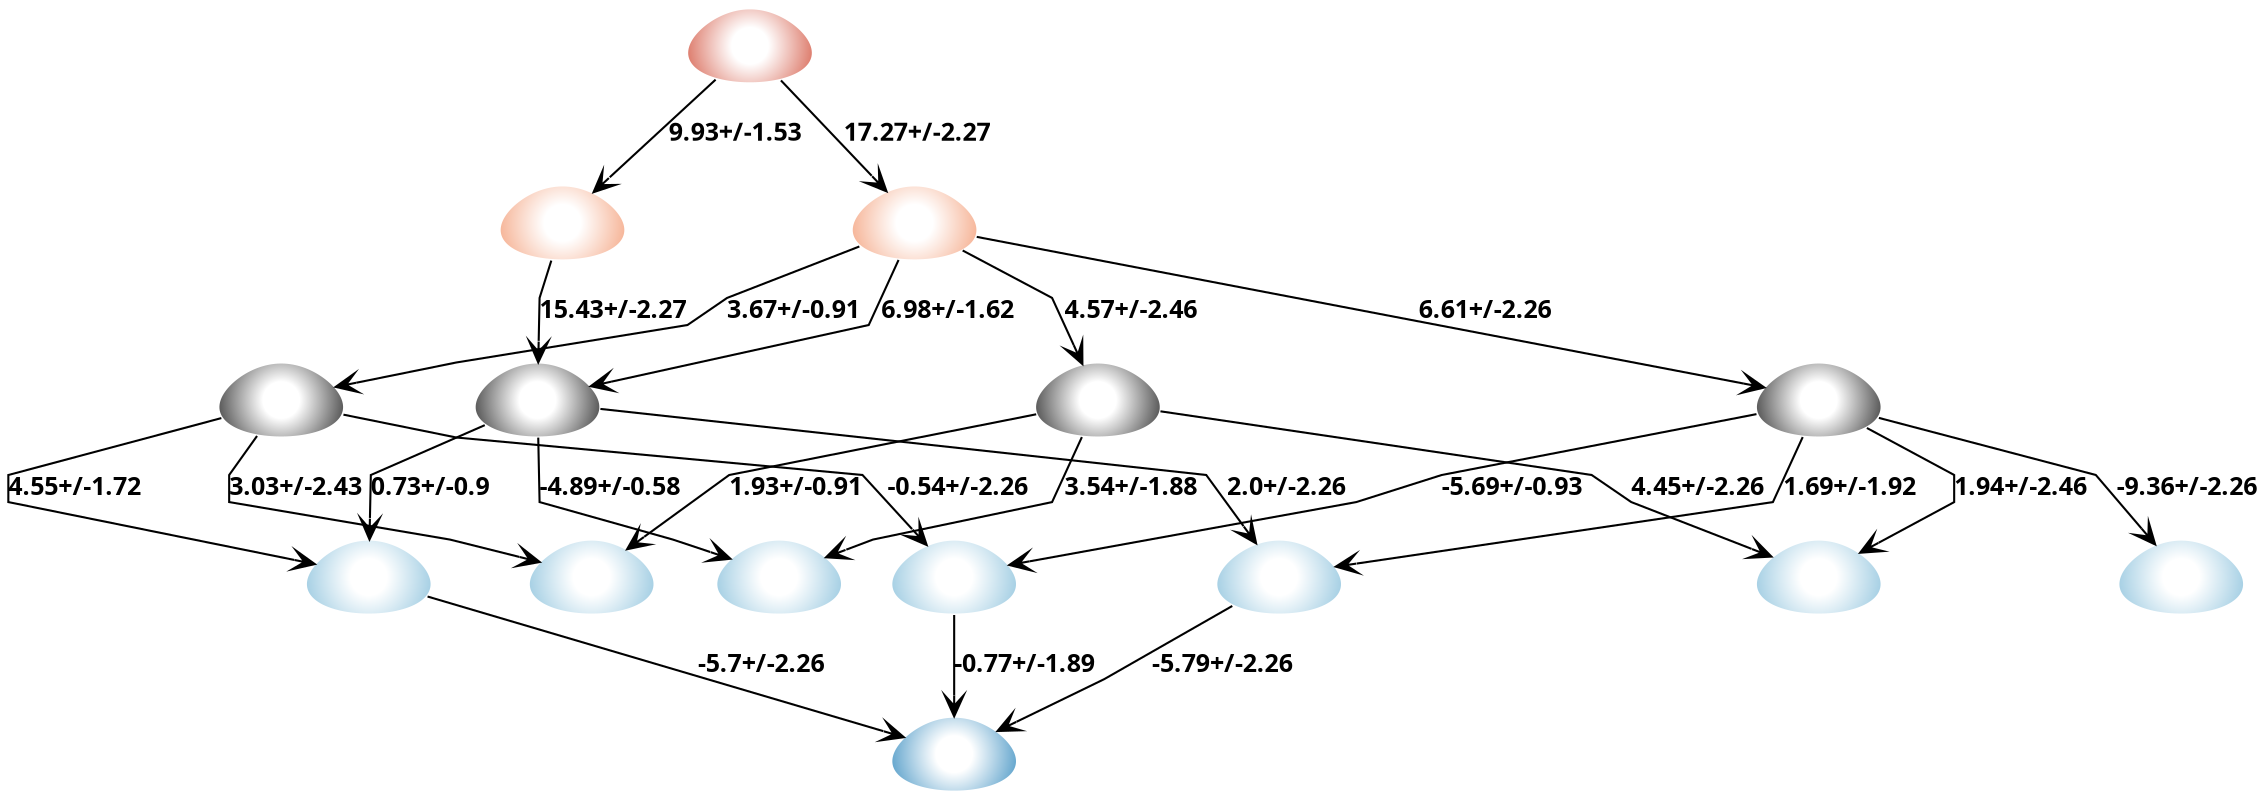 strict digraph G {
	graph [bb="0,0,1223,376",
		fontname="sans bold",
		splines=polyline
	];
	node [label="\N"];
	subgraph subgraph_0 {
		graph [label="Neutral charge",
			style=""
		];
		SM03_micro004		 [charge=0,
			color="#ffffff:#333333",
			fontcolor=black,
			fontname="sans bold",
			fontsize=12,
			height=0.5,
			image="Images\Microstates\SM03_micro004.svg",
			label="",
			labelloc=b,
			penwidth=1,
			pos="154,188",
			shape=egg,
			style=radial,
			width=0.79843];
		SM03_micro012		 [charge=0,
			color="#ffffff:#333333",
			fontcolor=black,
			fontname="sans bold",
			fontsize=12,
			height=0.5,
			image="Images\Microstates\SM03_micro012.svg",
			label="",
			labelloc=b,
			penwidth=1,
			pos="286,188",
			shape=egg,
			style=radial,
			width=0.79843];
		SM03_micro009		 [charge=0,
			color="#ffffff:#333333",
			fontcolor=black,
			fontname="sans bold",
			fontsize=12,
			height=0.5,
			image="Images\Microstates\SM03_micro009.svg",
			label="",
			labelloc=b,
			penwidth=1,
			pos="588,188",
			shape=egg,
			style=radial,
			width=0.79843];
		SM03_micro013		 [charge=0,
			color="#ffffff:#333333",
			fontcolor=black,
			fontname="sans bold",
			fontsize=12,
			height=0.5,
			image="Images\Microstates\SM03_micro013.svg",
			label="",
			labelloc=b,
			penwidth=1,
			pos="978,188",
			shape=egg,
			style=radial,
			width=0.79843];
	}
	subgraph "subgraph_-1" {
		graph [label="-1 charge",
			style=""
		];
		SM03_micro002		 [charge=-1,
			color="#ffffff:#f4a582",
			fontcolor=black,
			fontname="sans bold",
			fontsize=12,
			height=0.5,
			image="Images\Microstates\SM03_micro002.svg",
			label="",
			labelloc=b,
			penwidth=1,
			pos="489,273",
			shape=egg,
			style=radial,
			width=0.79843];
		SM03_micro010		 [charge=-1,
			color="#ffffff:#f4a582",
			fontcolor=black,
			fontname="sans bold",
			fontsize=12,
			height=0.5,
			image="Images\Microstates\SM03_micro010.svg",
			label="",
			labelloc=b,
			penwidth=1,
			pos="300,273",
			shape=egg,
			style=radial,
			width=0.79843];
	}
	subgraph subgraph_1 {
		graph [label="+1 charge",
			style=""
		];
		SM03_micro001		 [charge=1,
			color="#ffffff:#92c5de",
			fontcolor=black,
			fontname="sans bold",
			fontsize=12,
			height=0.5,
			image="Images\Microstates\SM03_micro001.svg",
			label="",
			labelloc=b,
			penwidth=1,
			pos="195,103",
			shape=egg,
			style=radial,
			width=0.79843];
		SM03_micro015		 [charge=1,
			color="#ffffff:#92c5de",
			fontcolor=black,
			fontname="sans bold",
			fontsize=12,
			height=0.5,
			image="Images\Microstates\SM03_micro015.svg",
			label="",
			labelloc=b,
			penwidth=1,
			pos="286,103",
			shape=egg,
			style=radial,
			width=0.79843];
		SM03_micro023		 [charge=1,
			color="#ffffff:#92c5de",
			fontcolor=black,
			fontname="sans bold",
			fontsize=12,
			height=0.5,
			image="Images\Microstates\SM03_micro023.svg",
			label="",
			labelloc=b,
			penwidth=1,
			pos="510,103",
			shape=egg,
			style=radial,
			width=0.79843];
		SM03_micro011		 [charge=1,
			color="#ffffff:#92c5de",
			fontcolor=black,
			fontname="sans bold",
			fontsize=12,
			height=0.5,
			image="Images\Microstates\SM03_micro011.svg",
			label="",
			labelloc=b,
			penwidth=1,
			pos="394,103",
			shape=egg,
			style=radial,
			width=0.79843];
		SM03_micro022		 [charge=1,
			color="#ffffff:#92c5de",
			fontcolor=black,
			fontname="sans bold",
			fontsize=12,
			height=0.5,
			image="Images\Microstates\SM03_micro022.svg",
			label="",
			labelloc=b,
			penwidth=1,
			pos="978,103",
			shape=egg,
			style=radial,
			width=0.79843];
		SM03_micro016		 [charge=1,
			color="#ffffff:#92c5de",
			fontcolor=black,
			fontname="sans bold",
			fontsize=12,
			height=0.5,
			image="Images\Microstates\SM03_micro016.svg",
			label="",
			labelloc=b,
			penwidth=1,
			pos="687,103",
			shape=egg,
			style=radial,
			width=0.79843];
		SM03_micro020		 [charge=1,
			color="#ffffff:#92c5de",
			fontcolor=black,
			fontname="sans bold",
			fontsize=12,
			height=0.5,
			image="Images\Microstates\SM03_micro020.svg",
			label="",
			labelloc=b,
			penwidth=1,
			pos="1174,103",
			shape=egg,
			style=radial,
			width=0.79843];
	}
	subgraph subgraph_2 {
		graph [label="+2 charge",
			style=""
		];
		SM03_micro024		 [charge=2,
			color="#ffffff:#4393c3",
			fontcolor=black,
			fontname="sans bold",
			fontsize=12,
			height=0.5,
			image="Images\Microstates\SM03_micro024.svg",
			label="",
			labelloc=b,
			penwidth=1,
			pos="510,18",
			shape=egg,
			style=radial,
			width=0.79843];
	}
	subgraph "subgraph_-2" {
		graph [label="-2 charge",
			style=""
		];
		SM03_micro014		 [charge=-2,
			color="#ffffff:#d6604d",
			fontcolor=black,
			fontname="sans bold",
			fontsize=12,
			height=0.5,
			image="Images\Microstates\SM03_micro014.svg",
			label="",
			labelloc=b,
			penwidth=1,
			pos="381,358",
			shape=egg,
			style=radial,
			width=0.79843];
	}
	SM03_micro004 -> SM03_micro001	 [SEM=1.72,
		arrowhead=vee,
		fontname="sans bold",
		fontsize=12,
		label="4.55+/-1.72",
		lp="37.5,145.5",
		pKa=4.55,
		pos="e,169.51,108.58 125.75,180.58 81.296,170.48 0,152 0,152 0,152 0,139 0,139 0,139 103.38,120.44 159.6,110.35",
		splines=polyline];
	SM03_micro004 -> SM03_micro015	 [SEM=2.43,
		arrowhead=vee,
		fontname="sans bold",
		fontsize=12,
		label="3.03+/-2.43",
		lp="154.5,145.5",
		pKa=3.03,
		pos="e,262.91,111.41 138.09,171.95 128.07,162.47 117,152 117,152 117,152 117,139 117,139 117,139 233,121 233,121 233,121 242.35,118 253.19,\
114.52",
		splines=polyline];
	SM03_micro004 -> SM03_micro023	 [SEM=2.26,
		arrowhead=vee,
		fontname="sans bold",
		fontsize=12,
		label="-0.54+/-2.26",
		lp="517,145.5",
		pKa=-0.54,
		pos="e,496.45,118.14 182.71,181.81 210.36,176.81 248,170 248,170 248,170 464,152 464,152 464,152 477.19,138.23 489.45,125.45",
		splines=polyline];
	SM03_micro012 -> SM03_micro001	 [SEM=0.9,
		arrowhead=vee,
		fontname="sans bold",
		fontsize=12,
		label="0.73+/-0.9",
		lp="229.5,145.5",
		pKa=0.73,
		pos="e,195.36,121.06 260.45,177.06 233.84,166.72 196,152 196,152 196,152 195.79,142.15 195.57,131.38",
		splines=polyline];
	SM03_micro012 -> SM03_micro011	 [SEM=0.58,
		arrowhead=vee,
		fontname="sans bold",
		fontsize=12,
		label="-4.89+/-0.58",
		lp="326,145.5",
		pKa=-4.89,
		pos="e,371.1,111.42 286,169.94 286,156.15 286,139 286,139 286,139 329.47,124.91 361.26,114.61",
		splines=polyline];
	SM03_micro012 -> SM03_micro016	 [SEM=2.26,
		arrowhead=vee,
		fontname="sans bold",
		fontsize=12,
		label="2.0+/-2.26",
		lp="695.5,145.5",
		pKa=2.0,
		pos="e,676.12,118.92 315.03,184.22 401.59,175.95 652,152 652,152 652,152 661.14,139.47 670.08,127.21",
		splines=polyline];
	SM03_micro009 -> SM03_micro015	 [SEM=0.91,
		arrowhead=vee,
		fontname="sans bold",
		fontsize=12,
		label="1.93+/-0.91",
		lp="426.5,145.5",
		pKa=1.93,
		pos="e,307.02,113.2 559.06,181.91 503.87,172.2 389,152 389,152 389,152 366,139 366,139 366,139 338.99,127.18 316.36,117.28",
		splines=polyline];
	SM03_micro009 -> SM03_micro011	 [SEM=1.88,
		arrowhead=vee,
		fontname="sans bold",
		fontsize=12,
		label="3.54+/-1.88",
		lp="610.5,145.5",
		pKa=3.54,
		pos="e,418.68,109.38 580.66,170.21 574.6,156.37 567,139 567,139 567,139 472,121 472,121 472,121 449.5,116.1 428.67,111.56",
		splines=polyline];
	SM03_micro009 -> SM03_micro022	 [SEM=2.26,
		arrowhead=vee,
		fontname="sans bold",
		fontsize=12,
		label="4.45+/-2.26",
		lp="914.5,145.5",
		pKa=4.45,
		pos="e,955.58,111.77 616.89,183.25 686.55,174.23 858,152 858,152 858,152 877,139 877,139 877,139 916.41,125.34 946,115.09",
		splines=polyline];
	SM03_micro013 -> SM03_micro023	 [SEM=0.93,
		arrowhead=vee,
		fontname="sans bold",
		fontsize=12,
		label="-5.69+/-0.93",
		lp="814,145.5",
		pKa=-5.69,
		pos="e,536.02,108.08 949.2,182.06 892.97,172.41 774,152 774,152 774,152 733,139 733,139 733,139 609.03,119.54 545.95,109.64",
		splines=polyline];
	SM03_micro013 -> SM03_micro022	 [SEM=2.46,
		arrowhead=vee,
		fontname="sans bold",
		fontsize=12,
		label="1.94+/-2.46",
		lp="1091.5,145.5",
		pKa=1.94,
		pos="e,998.77,113.56 1002,175.93 1024.3,165.67 1054,152 1054,152 1054,152 1054,139 1054,139 1054,139 1029.2,127.56 1007.9,117.76",
		splines=polyline];
	SM03_micro013 -> SM03_micro016	 [SEM=1.92,
		arrowhead=vee,
		fontname="sans bold",
		fontsize=12,
		label="1.69+/-1.92",
		lp="998.5,145.5",
		pKa=1.69,
		pos="e,713.28,107.42 970.31,170.21 963.96,156.37 956,139 956,139 956,139 796.99,118.31 723.48,108.75",
		splines=polyline];
	SM03_micro013 -> SM03_micro020	 [SEM=2.26,
		arrowhead=vee,
		fontname="sans bold",
		fontsize=12,
		label="-9.36+/-2.26",
		lp="1183,145.5",
		pKa=-9.36,
		pos="e,1161.7,118.4 1006.4,180.58 1051.2,170.48 1133,152 1133,152 1133,152 1144.4,138.65 1155.2,126.04",
		splines=polyline];
	SM03_micro001 -> SM03_micro024	 [SEM=2.26,
		arrowhead=vee,
		fontname="sans bold",
		fontsize=12,
		label="-5.7+/-2.26",
		lp="400.5,60.5",
		pKa=-5.7,
		pos="e,485.82,25.091 221.81,93.4 234.96,89.184 248,85 248,85 248,85 405.13,45.419 476.02,27.561",
		splines=polyline];
	SM03_micro023 -> SM03_micro024	 [SEM=1.89,
		arrowhead=vee,
		fontname="sans bold",
		fontsize=12,
		label="-0.77+/-1.89",
		lp="550,60.5",
		pKa=-0.77,
		pos="e,510,36.176 510,84.802 510,73.674 510,58.945 510,46.244",
		splines=polyline];
	SM03_micro016 -> SM03_micro024	 [SEM=2.26,
		arrowhead=vee,
		fontname="sans bold",
		fontsize=12,
		label="-5.79+/-2.26",
		lp="659,60.5",
		pKa=-5.79,
		pos="e,531.2,27.832 664.01,90.135 636.47,75.921 594,54 594,54 594,54 564.71,41.795 540.72,31.8",
		splines=polyline];
	SM03_micro002 -> SM03_micro004	 [SEM=0.91,
		arrowhead=vee,
		fontname="sans bold",
		fontsize=12,
		label="3.67+/-0.91",
		lp="425.5,230.5",
		pKa=3.67,
		pos="e,179.69,193.65 462.73,262.9 432.8,252.53 388,237 388,237 388,237 369,224 369,224 369,224 248,206 248,206 248,206 216.17,200.24 \
189.55,195.43",
		splines=polyline];
	SM03_micro002 -> SM03_micro012	 [SEM=1.62,
		arrowhead=vee,
		fontname="sans bold",
		fontsize=12,
		label="6.98+/-1.62",
		lp="510.5,230.5",
		pKa=6.98,
		pos="e,311.17,193.87 481.31,255.21 474.96,241.37 467,224 467,224 467,224 373.75,205.97 321.11,195.79",
		splines=polyline];
	SM03_micro002 -> SM03_micro009	 [SEM=2.46,
		arrowhead=vee,
		fontname="sans bold",
		fontsize=12,
		label="4.57+/-2.46",
		lp="609.5,230.5",
		pKa=4.57,
		pos="e,580.34,204.98 513.05,260.93 535.31,250.67 565,237 565,237 565,237 570.39,225.76 575.95,214.16",
		splines=polyline];
	SM03_micro002 -> SM03_micro013	 [SEM=2.26,
		arrowhead=vee,
		fontname="sans bold",
		fontsize=12,
		label="6.61+/-2.26",
		lp="800.5,230.5",
		pKa=6.61,
		pos="e,952.27,193.37 517.76,267.12 602.23,252.78 849.44,210.82 942.25,195.07",
		splines=polyline];
	SM03_micro010 -> SM03_micro012	 [SEM=2.27,
		arrowhead=vee,
		fontname="sans bold",
		fontsize=12,
		label="15.43+/-2.27",
		lp="328,230.5",
		pKa=15.43,
		pos="e,286.36,206.06 293.65,254.91 290.35,246.03 287,237 287,237 287,237 286.79,227.15 286.57,216.38",
		splines=polyline];
	SM03_micro014 -> SM03_micro002	 [SEM=2.27,
		arrowhead=vee,
		fontname="sans bold",
		fontsize=12,
		label="17.27+/-2.27",
		lp="483,315.5",
		pKa=17.27,
		pos="e,472.71,286.52 399.32,342.92 417.33,329.08 444.92,307.87 464.74,292.64",
		splines=polyline];
	SM03_micro014 -> SM03_micro010	 [SEM=1.53,
		arrowhead=vee,
		fontname="sans bold",
		fontsize=12,
		label="9.93+/-1.53",
		lp="377.5,315.5",
		pKa=9.93,
		pos="e,312.22,288.66 363.85,342.36 352.61,332.77 340,322 340,322 340,322 329.22,309.07 318.85,296.63",
		splines=polyline];
}

